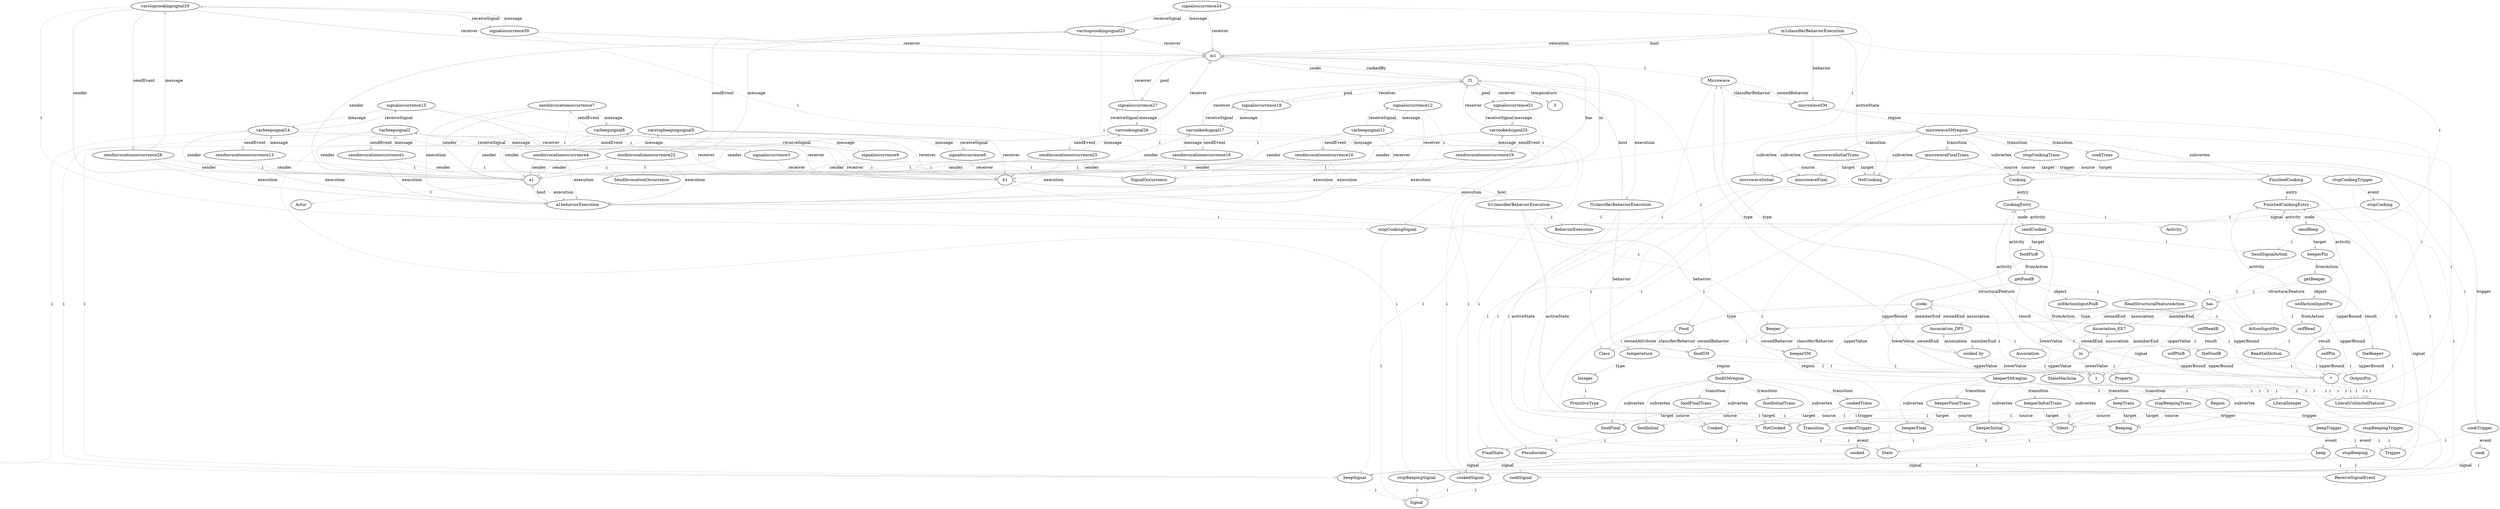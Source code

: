 digraph umlMetamodel {
	"Food" -> "Class" [label="i", color="lightgrey"]
	"Food" -> "foodSM" [label="classifierBehavior", color="grey"]
	"Food" -> "temperature" [label="ownedAttribute", color="grey"]
	"temperature" -> "Property" [label="i", color="lightgrey"]
	"temperature" -> "Integer" [label="type", color="grey"]
	"Integer" -> "PrimitiveType" [label="i", color="lightgrey"]
	"Food" -> "foodSM" [label="ownedBehavior", color="grey"]
	"foodSM" -> "StateMachine" [label="i", color="lightgrey"]
	"foodSM" -> "foodSMregion" [label="region", color="grey"]
	"foodSMregion" -> "Region" [label="i", color="lightgrey"]
	"foodSMregion" -> "foodInitial" [label="subvertex", color="grey"]
	"foodInitial" -> "Pseudostate" [label="i", color="lightgrey"]
	"foodSMregion" -> "foodFinal" [label="subvertex", color="grey"]
	"foodFinal" -> "FinalState" [label="i", color="lightgrey"]
	"foodSMregion" -> "NotCooked" [label="subvertex", color="grey"]
	"NotCooked" -> "State" [label="i", color="lightgrey"]
	"foodSMregion" -> "Cooked" [label="subvertex", color="grey"]
	"Cooked" -> "State" [label="i", color="lightgrey"]
	"foodSMregion" -> "foodInitialTrans" [label="transition", color="grey"]
	"foodInitialTrans" -> "Transition" [label="i", color="lightgrey"]
	"foodInitialTrans" -> "NotCooked" [label="target", color="grey"]
	"foodInitialTrans" -> "foodInitial" [label="source", color="grey"]
	"foodSMregion" -> "foodFinalTrans" [label="transition", color="grey"]
	"foodFinalTrans" -> "Transition" [label="i", color="lightgrey"]
	"foodFinalTrans" -> "foodFinal" [label="target", color="grey"]
	"foodFinalTrans" -> "Cooked" [label="source", color="grey"]
	"foodSMregion" -> "cookedTrans" [label="transition", color="grey"]
	"cookedTrans" -> "Transition" [label="i", color="lightgrey"]
	"cookedTrans" -> "Cooked" [label="target", color="grey"]
	"cookedTrans" -> "NotCooked" [label="source", color="grey"]
	"cookedTrans" -> "cookedTrigger" [label="trigger", color="grey"]
	"cookedTrigger" -> "Trigger" [label="i", color="lightgrey"]
	"cookedTrigger" -> "cooked" [label="event", color="grey"]
	"Microwave" -> "Class" [label="i", color="lightgrey"]
	"Microwave" -> "microwaveSM" [label="classifierBehavior", color="grey"]
	"Microwave" -> "microwaveSM" [label="ownedBehavior", color="grey"]
	"microwaveSM" -> "StateMachine" [label="i", color="lightgrey"]
	"microwaveSM" -> "microwaveSMregion" [label="region", color="grey"]
	"microwaveSMregion" -> "Region" [label="i", color="lightgrey"]
	"microwaveSMregion" -> "microwaveInitial" [label="subvertex", color="grey"]
	"microwaveInitial" -> "Pseudostate" [label="i", color="lightgrey"]
	"microwaveSMregion" -> "microwaveFinal" [label="subvertex", color="grey"]
	"microwaveFinal" -> "FinalState" [label="i", color="lightgrey"]
	"microwaveSMregion" -> "NotCooking" [label="subvertex", color="grey"]
	"NotCooking" -> "State" [label="i", color="lightgrey"]
	"microwaveSMregion" -> "Cooking" [label="subvertex", color="grey"]
	"Cooking" -> "State" [label="i", color="lightgrey"]
	"Cooking" -> "CookingEntry" [label="entry", color="grey"]
	"CookingEntry" -> "Activity" [label="i", color="lightgrey"]
	"CookingEntry" -> "sendCooked" [label="node", color="grey"]
	"sendCooked" -> "CookingEntry" [label="activity", color="grey"]
	"sendCooked" -> "SendSignalAction" [label="i", color="lightgrey"]
	"sendCooked" -> "cookedSignal" [label="signal", color="grey"]
	"sendCooked" -> "foodPinB" [label="target", color="grey"]
	"foodPinB" -> "ActionInputPin" [label="i", color="lightgrey"]
	"foodPinB" -> "*" [label="upperBound", color="grey"]
	"*" -> "LiteralUnlimitedNatural" [label="i", color="lightgrey"]
	"foodPinB" -> "getFoodB" [label="fromAction", color="grey"]
	"getFoodB" -> "CookingEntry" [label="activity", color="grey"]
	"getFoodB" -> "ReadStructuralFeatureAction" [label="i", color="lightgrey"]
	"getFoodB" -> "cooks" [label="structuralFeature", color="grey"]
	"getFoodB" -> "selfActionInputPinB" [label="object", color="grey"]
	"selfActionInputPinB" -> "ActionInputPin" [label="i", color="lightgrey"]
	"selfActionInputPinB" -> "*" [label="upperBound", color="grey"]
	"*" -> "LiteralUnlimitedNatural" [label="i", color="lightgrey"]
	"selfActionInputPinB" -> "selfReadB" [label="fromAction", color="grey"]
	"selfReadB" -> "CookingEntry" [label="activity", color="grey"]
	"selfReadB" -> "ReadSelfAction" [label="i", color="lightgrey"]
	"selfReadB" -> "selfPinB" [label="result", color="grey"]
	"selfPinB" -> "OutputPin" [label="i", color="lightgrey"]
	"selfPinB" -> "*" [label="upperBound", color="grey"]
	"*" -> "LiteralUnlimitedNatural" [label="i", color="lightgrey"]
	"getFoodB" -> "theFoodB" [label="result", color="grey"]
	"theFoodB" -> "OutputPin" [label="i", color="lightgrey"]
	"theFoodB" -> "*" [label="upperBound", color="grey"]
	"*" -> "LiteralUnlimitedNatural" [label="i", color="lightgrey"]
	"microwaveSMregion" -> "FinishedCooking" [label="subvertex", color="grey"]
	"FinishedCooking" -> "State" [label="i", color="lightgrey"]
	"FinishedCooking" -> "FinishedCookingEntry" [label="entry", color="grey"]
	"FinishedCookingEntry" -> "Activity" [label="i", color="lightgrey"]
	"FinishedCookingEntry" -> "sendBeep" [label="node", color="grey"]
	"sendBeep" -> "FinishedCookingEntry" [label="activity", color="grey"]
	"sendBeep" -> "SendSignalAction" [label="i", color="lightgrey"]
	"sendBeep" -> "beepSignal" [label="signal", color="grey"]
	"sendBeep" -> "beeperPin" [label="target", color="grey"]
	"beeperPin" -> "ActionInputPin" [label="i", color="lightgrey"]
	"beeperPin" -> "*" [label="upperBound", color="grey"]
	"*" -> "LiteralUnlimitedNatural" [label="i", color="lightgrey"]
	"beeperPin" -> "getBeeper" [label="fromAction", color="grey"]
	"getBeeper" -> "FinishedCookingEntry" [label="activity", color="grey"]
	"getBeeper" -> "ReadStructuralFeatureAction" [label="i", color="lightgrey"]
	"getBeeper" -> "has" [label="structuralFeature", color="grey"]
	"getBeeper" -> "selfActionInputPin" [label="object", color="grey"]
	"selfActionInputPin" -> "ActionInputPin" [label="i", color="lightgrey"]
	"selfActionInputPin" -> "*" [label="upperBound", color="grey"]
	"*" -> "LiteralUnlimitedNatural" [label="i", color="lightgrey"]
	"selfActionInputPin" -> "selfRead" [label="fromAction", color="grey"]
	"selfRead" -> "FinishedCookingEntry" [label="activity", color="grey"]
	"selfRead" -> "ReadSelfAction" [label="i", color="lightgrey"]
	"selfRead" -> "selfPin" [label="result", color="grey"]
	"selfPin" -> "OutputPin" [label="i", color="lightgrey"]
	"selfPin" -> "*" [label="upperBound", color="grey"]
	"*" -> "LiteralUnlimitedNatural" [label="i", color="lightgrey"]
	"getBeeper" -> "theBeeper" [label="result", color="grey"]
	"theBeeper" -> "OutputPin" [label="i", color="lightgrey"]
	"theBeeper" -> "*" [label="upperBound", color="grey"]
	"*" -> "LiteralUnlimitedNatural" [label="i", color="lightgrey"]
	"microwaveSMregion" -> "microwaveInitialTrans" [label="transition", color="grey"]
	"microwaveInitialTrans" -> "Transition" [label="i", color="lightgrey"]
	"microwaveInitialTrans" -> "NotCooking" [label="target", color="grey"]
	"microwaveInitialTrans" -> "microwaveInitial" [label="source", color="grey"]
	"microwaveSMregion" -> "microwaveFinalTrans" [label="transition", color="grey"]
	"microwaveFinalTrans" -> "Transition" [label="i", color="lightgrey"]
	"microwaveFinalTrans" -> "microwaveFinal" [label="target", color="grey"]
	"microwaveFinalTrans" -> "FinishedCooking" [label="source", color="grey"]
	"microwaveSMregion" -> "cookTrans" [label="transition", color="grey"]
	"cookTrans" -> "Transition" [label="i", color="lightgrey"]
	"cookTrans" -> "Cooking" [label="target", color="grey"]
	"cookTrans" -> "NotCooking" [label="source", color="grey"]
	"cookTrans" -> "cookTrigger" [label="trigger", color="grey"]
	"cookTrigger" -> "Trigger" [label="i", color="lightgrey"]
	"cookTrigger" -> "cook" [label="event", color="grey"]
	"microwaveSMregion" -> "stopCookingTrans" [label="transition", color="grey"]
	"stopCookingTrans" -> "Transition" [label="i", color="lightgrey"]
	"stopCookingTrans" -> "FinishedCooking" [label="target", color="grey"]
	"stopCookingTrans" -> "Cooking" [label="source", color="grey"]
	"stopCookingTrans" -> "stopCookingTrigger" [label="trigger", color="grey"]
	"stopCookingTrigger" -> "Trigger" [label="i", color="lightgrey"]
	"stopCookingTrigger" -> "stopCooking" [label="event", color="grey"]
	"Beeper" -> "Class" [label="i", color="lightgrey"]
	"Beeper" -> "beeperSM" [label="classifierBehavior", color="grey"]
	"Beeper" -> "beeperSM" [label="ownedBehavior", color="grey"]
	"beeperSM" -> "StateMachine" [label="i", color="lightgrey"]
	"beeperSM" -> "beeperSMregion" [label="region", color="grey"]
	"beeperSMregion" -> "Region" [label="i", color="lightgrey"]
	"beeperSMregion" -> "beeperInitial" [label="subvertex", color="grey"]
	"beeperInitial" -> "Pseudostate" [label="i", color="lightgrey"]
	"beeperSMregion" -> "beeperFinal" [label="subvertex", color="grey"]
	"beeperFinal" -> "FinalState" [label="i", color="lightgrey"]
	"beeperSMregion" -> "Silent" [label="subvertex", color="grey"]
	"Silent" -> "State" [label="i", color="lightgrey"]
	"beeperSMregion" -> "Beeping" [label="subvertex", color="grey"]
	"Beeping" -> "State" [label="i", color="lightgrey"]
	"beeperSMregion" -> "beeperInitialTrans" [label="transition", color="grey"]
	"beeperInitialTrans" -> "Transition" [label="i", color="lightgrey"]
	"beeperInitialTrans" -> "Silent" [label="target", color="grey"]
	"beeperInitialTrans" -> "beeperInitial" [label="source", color="grey"]
	"beeperSMregion" -> "beeperFinalTrans" [label="transition", color="grey"]
	"beeperFinalTrans" -> "Transition" [label="i", color="lightgrey"]
	"beeperFinalTrans" -> "beeperFinal" [label="target", color="grey"]
	"beeperFinalTrans" -> "Silent" [label="source", color="grey"]
	"beeperSMregion" -> "beepTrans" [label="transition", color="grey"]
	"beepTrans" -> "Transition" [label="i", color="lightgrey"]
	"beepTrans" -> "Beeping" [label="target", color="grey"]
	"beepTrans" -> "Silent" [label="source", color="grey"]
	"beepTrigger" -> "Trigger" [label="i", color="lightgrey"]
	"beeperSMregion" -> "stopBeepingTrans" [label="transition", color="grey"]
	"stopBeepingTrans" -> "Transition" [label="i", color="lightgrey"]
	"stopBeepingTrans" -> "Silent" [label="target", color="grey"]
	"stopBeepingTrans" -> "Beeping" [label="source", color="grey"]
	"stopBeepingTrigger" -> "Trigger" [label="i", color="lightgrey"]
	"cooked" -> "ReceiveSignalEvent" [label="i", color="lightgrey"]
	"cooked" -> "cookedSignal" [label="signal", color="grey"]
	"cookedSignal" -> "Signal" [label="i", color="lightgrey"]
	"stopCooking" -> "ReceiveSignalEvent" [label="i", color="lightgrey"]
	"stopCooking" -> "stopCookingSignal" [label="signal", color="grey"]
	"stopCookingSignal" -> "Signal" [label="i", color="lightgrey"]
	"cook" -> "ReceiveSignalEvent" [label="i", color="lightgrey"]
	"cook" -> "cookSignal" [label="signal", color="grey"]
	"cookSignal" -> "Signal" [label="i", color="lightgrey"]
	"stopBeeping" -> "ReceiveSignalEvent" [label="i", color="lightgrey"]
	"stopBeeping" -> "stopBeepingSignal" [label="signal", color="grey"]
	"stopBeepingSignal" -> "Signal" [label="i", color="lightgrey"]
	"beep" -> "ReceiveSignalEvent" [label="i", color="lightgrey"]
	"beep" -> "beepSignal" [label="signal", color="grey"]
	"beepSignal" -> "Signal" [label="i", color="lightgrey"]
	"Association_DP3" -> "Association" [label="i", color="lightgrey"]
	"Association_DP3" -> "cooks" [label="memberEnd", color="grey"]
	"Association_DP3" -> "cooked by" [label="memberEnd", color="grey"]
	"Association_DP3" -> "cooks" [label="ownedEnd", color="grey"]
	"cooks" -> "Property" [label="i", color="lightgrey"]
	"cooks" -> "Food" [label="type", color="grey"]
	"cooks" -> "Association_DP3" [label="association", color="grey"]
	"cooks" -> "1" [label="upperValue", color="grey"]
	"1" -> "LiteralUnlimitedNatural" [label="i", color="lightgrey"]
	"cooks" -> "1" [label="lowerValue", color="grey"]
	"1" -> "LiteralInteger" [label="i", color="lightgrey"]
	"Association_DP3" -> "cooked by" [label="ownedEnd", color="grey"]
	"cooked by" -> "Property" [label="i", color="lightgrey"]
	"cooked by" -> "Microwave" [label="type", color="grey"]
	"cooked by" -> "Association_DP3" [label="association", color="grey"]
	"cooked by" -> "1" [label="upperValue", color="grey"]
	"1" -> "LiteralUnlimitedNatural" [label="i", color="lightgrey"]
	"cooked by" -> "1" [label="lowerValue", color="grey"]
	"1" -> "LiteralInteger" [label="i", color="lightgrey"]
	"Association_EE7" -> "Association" [label="i", color="lightgrey"]
	"Association_EE7" -> "has" [label="memberEnd", color="grey"]
	"Association_EE7" -> "in" [label="memberEnd", color="grey"]
	"Association_EE7" -> "has" [label="ownedEnd", color="grey"]
	"has" -> "Property" [label="i", color="lightgrey"]
	"has" -> "Beeper" [label="type", color="grey"]
	"has" -> "Association_EE7" [label="association", color="grey"]
	"has" -> "1" [label="upperValue", color="grey"]
	"1" -> "LiteralUnlimitedNatural" [label="i", color="lightgrey"]
	"has" -> "1" [label="lowerValue", color="grey"]
	"1" -> "LiteralInteger" [label="i", color="lightgrey"]
	"Association_EE7" -> "in" [label="ownedEnd", color="grey"]
	"in" -> "Property" [label="i", color="lightgrey"]
	"in" -> "Microwave" [label="type", color="grey"]
	"in" -> "Association_EE7" [label="association", color="grey"]
	"in" -> "1" [label="upperValue", color="grey"]
	"1" -> "LiteralUnlimitedNatural" [label="i", color="lightgrey"]
	"in" -> "1" [label="lowerValue", color="grey"]
	"1" -> "LiteralInteger" [label="i", color="lightgrey"]
	"m1" -> "Microwave" [label="i", color="lightgrey"]
	"m1classifierBehaviorExecution" -> "BehaviorExecution" [label="i", color="lightgrey"]
	"m1" -> "m1classifierBehaviorExecution" [label="execution", color="grey"]
	"m1classifierBehaviorExecution" -> "m1" [label="host", color="grey"]
	"m1classifierBehaviorExecution" -> "microwaveSM" [label="behavior", color="grey"]
	"m1classifierBehaviorExecution" -> "NotCooking" [label="activeState", color="grey"]
	"f1" -> "Food" [label="i", color="lightgrey"]
	"f1classifierBehaviorExecution" -> "BehaviorExecution" [label="i", color="lightgrey"]
	"f1" -> "f1classifierBehaviorExecution" [label="execution", color="grey"]
	"f1classifierBehaviorExecution" -> "f1" [label="host", color="grey"]
	"f1classifierBehaviorExecution" -> "foodSM" [label="behavior", color="grey"]
	"f1classifierBehaviorExecution" -> "NotCooked" [label="activeState", color="grey"]
	"f1" -> "3" [label="temperature", color="grey"]
	"b1" -> "Beeper" [label="i", color="lightgrey"]
	"b1classifierBehaviorExecution" -> "BehaviorExecution" [label="i", color="lightgrey"]
	"b1" -> "b1classifierBehaviorExecution" [label="execution", color="grey"]
	"b1classifierBehaviorExecution" -> "b1" [label="host", color="grey"]
	"b1classifierBehaviorExecution" -> "beeperSM" [label="behavior", color="grey"]
	"m1" -> "f1" [label="cooks", color="grey"]
	"f1" -> "m1" [label="cookedBy", color="grey"]
	"m1" -> "b1" [label="has", color="grey"]
	"b1" -> "m1" [label="in", color="grey"]
	"a1" -> "Actor" [label="i", color="lightgrey"]
	"a1behaviorExecution" -> "BehaviorExecution" [label="i", color="lightgrey"]
	"a1" -> "a1behaviorExecution" [label="execution", color="grey"]
	"a1behaviorExecution" -> "a1" [label="host", color="grey"]
	"sendinvocationoccurrence1" -> "SendInvocationOccurrence" [label="i", color="lightgrey"]
	"sendinvocationoccurrence1" -> "varbeepsignal2" [label="message", color="grey"]
	"varbeepsignal2" -> "sendinvocationoccurrence1" [label="sendEvent", color="grey"]
	"varbeepsignal2" -> "signaloccurrence3" [label="receiveSignal", color="grey"]
	"signaloccurrence3" -> "varbeepsignal2" [label="message", color="grey"]
	"signaloccurrence3" -> "SignalOccurrence" [label="i", color="lightgrey"]
	"varbeepsignal2" -> "beepSignal" [label="i", color="lightgrey"]
	"signaloccurrence3" -> "b1" [label="receiver", color="grey"]
	"varbeepsignal2" -> "a1" [label="sender", color="grey"]
	"sendinvocationoccurrence1" -> "a1" [label="sender", color="grey"]
	"varbeepsignal2" -> "b1" [label="receiver", color="grey"]
	"sendinvocationoccurrence1" -> "a1behaviorExecution" [label="execution", color="grey"]
	"sendinvocationoccurrence4" -> "SendInvocationOccurrence" [label="i", color="lightgrey"]
	"sendinvocationoccurrence4" -> "varstopbeepingsignal5" [label="message", color="grey"]
	"varstopbeepingsignal5" -> "sendinvocationoccurrence4" [label="sendEvent", color="grey"]
	"varstopbeepingsignal5" -> "signaloccurrence6" [label="receiveSignal", color="grey"]
	"signaloccurrence6" -> "varstopbeepingsignal5" [label="message", color="grey"]
	"signaloccurrence6" -> "SignalOccurrence" [label="i", color="lightgrey"]
	"varstopbeepingsignal5" -> "stopBeepingSignal" [label="i", color="lightgrey"]
	"signaloccurrence6" -> "b1" [label="receiver", color="grey"]
	"varstopbeepingsignal5" -> "a1" [label="sender", color="grey"]
	"sendinvocationoccurrence4" -> "a1" [label="sender", color="grey"]
	"varstopbeepingsignal5" -> "b1" [label="receiver", color="grey"]
	"sendinvocationoccurrence4" -> "a1behaviorExecution" [label="execution", color="grey"]
	"stopBeepingTrigger" -> "stopBeeping" [label="event", color="grey"]
	"stopBeepingTrans" -> "stopBeepingTrigger" [label="trigger", color="grey"]
	"sendinvocationoccurrence7" -> "SendInvocationOccurrence" [label="i", color="lightgrey"]
	"sendinvocationoccurrence7" -> "varbeepsignal8" [label="message", color="grey"]
	"varbeepsignal8" -> "sendinvocationoccurrence7" [label="sendEvent", color="grey"]
	"varbeepsignal8" -> "signaloccurrence9" [label="receiveSignal", color="grey"]
	"signaloccurrence9" -> "varbeepsignal8" [label="message", color="grey"]
	"signaloccurrence9" -> "SignalOccurrence" [label="i", color="lightgrey"]
	"varbeepsignal8" -> "beepSignal" [label="i", color="lightgrey"]
	"signaloccurrence9" -> "b1" [label="receiver", color="grey"]
	"varbeepsignal8" -> "a1" [label="sender", color="grey"]
	"sendinvocationoccurrence7" -> "a1" [label="sender", color="grey"]
	"varbeepsignal8" -> "b1" [label="receiver", color="grey"]
	"sendinvocationoccurrence7" -> "a1behaviorExecution" [label="execution", color="grey"]
	"beepTrigger" -> "beep" [label="event", color="grey"]
	"beepTrans" -> "beepTrigger" [label="trigger", color="grey"]
	"b1classifierBehaviorExecution" -> "Beeping" [label="activeState", color="grey"]
	"sendinvocationoccurrence10" -> "SendInvocationOccurrence" [label="i", color="lightgrey"]
	"sendinvocationoccurrence10" -> "varbeepsignal11" [label="message", color="grey"]
	"varbeepsignal11" -> "sendinvocationoccurrence10" [label="sendEvent", color="grey"]
	"varbeepsignal11" -> "signaloccurrence12" [label="receiveSignal", color="grey"]
	"signaloccurrence12" -> "varbeepsignal11" [label="message", color="grey"]
	"signaloccurrence12" -> "SignalOccurrence" [label="i", color="lightgrey"]
	"varbeepsignal11" -> "beepSignal" [label="i", color="lightgrey"]
	"signaloccurrence12" -> "b1" [label="receiver", color="grey"]
	"varbeepsignal11" -> "a1" [label="sender", color="grey"]
	"sendinvocationoccurrence10" -> "a1" [label="sender", color="grey"]
	"varbeepsignal11" -> "b1" [label="receiver", color="grey"]
	"sendinvocationoccurrence10" -> "a1behaviorExecution" [label="execution", color="grey"]
	"sendinvocationoccurrence13" -> "SendInvocationOccurrence" [label="i", color="lightgrey"]
	"sendinvocationoccurrence13" -> "varbeepsignal14" [label="message", color="grey"]
	"varbeepsignal14" -> "sendinvocationoccurrence13" [label="sendEvent", color="grey"]
	"varbeepsignal14" -> "signaloccurrence15" [label="receiveSignal", color="grey"]
	"signaloccurrence15" -> "varbeepsignal14" [label="message", color="grey"]
	"signaloccurrence15" -> "SignalOccurrence" [label="i", color="lightgrey"]
	"varbeepsignal14" -> "beepSignal" [label="i", color="lightgrey"]
	"signaloccurrence15" -> "b1" [label="receiver", color="grey"]
	"varbeepsignal14" -> "a1" [label="sender", color="grey"]
	"sendinvocationoccurrence13" -> "a1" [label="sender", color="grey"]
	"varbeepsignal14" -> "b1" [label="receiver", color="grey"]
	"sendinvocationoccurrence13" -> "a1behaviorExecution" [label="execution", color="grey"]
	"sendinvocationoccurrence16" -> "SendInvocationOccurrence" [label="i", color="lightgrey"]
	"sendinvocationoccurrence16" -> "varcookedsignal17" [label="message", color="grey"]
	"varcookedsignal17" -> "sendinvocationoccurrence16" [label="sendEvent", color="grey"]
	"varcookedsignal17" -> "signaloccurrence18" [label="receiveSignal", color="grey"]
	"signaloccurrence18" -> "varcookedsignal17" [label="message", color="grey"]
	"signaloccurrence18" -> "SignalOccurrence" [label="i", color="lightgrey"]
	"varcookedsignal17" -> "cookedSignal" [label="i", color="lightgrey"]
	"signaloccurrence18" -> "f1" [label="receiver", color="grey"]
	"f1" -> "signaloccurrence18" [label="pool", color="grey"]
	"varcookedsignal17" -> "a1" [label="sender", color="grey"]
	"sendinvocationoccurrence16" -> "a1" [label="sender", color="grey"]
	"varcookedsignal17" -> "f1" [label="receiver", color="grey"]
	"sendinvocationoccurrence16" -> "a1behaviorExecution" [label="execution", color="grey"]
	"sendinvocationoccurrence19" -> "SendInvocationOccurrence" [label="i", color="lightgrey"]
	"sendinvocationoccurrence19" -> "varcookedsignal20" [label="message", color="grey"]
	"varcookedsignal20" -> "sendinvocationoccurrence19" [label="sendEvent", color="grey"]
	"varcookedsignal20" -> "signaloccurrence21" [label="receiveSignal", color="grey"]
	"signaloccurrence21" -> "varcookedsignal20" [label="message", color="grey"]
	"signaloccurrence21" -> "SignalOccurrence" [label="i", color="lightgrey"]
	"varcookedsignal20" -> "cookedSignal" [label="i", color="lightgrey"]
	"signaloccurrence21" -> "f1" [label="receiver", color="grey"]
	"f1" -> "signaloccurrence21" [label="pool", color="grey"]
	"varcookedsignal20" -> "a1" [label="sender", color="grey"]
	"sendinvocationoccurrence19" -> "a1" [label="sender", color="grey"]
	"varcookedsignal20" -> "f1" [label="receiver", color="grey"]
	"sendinvocationoccurrence19" -> "a1behaviorExecution" [label="execution", color="grey"]
	"sendinvocationoccurrence22" -> "SendInvocationOccurrence" [label="i", color="lightgrey"]
	"sendinvocationoccurrence22" -> "varstopcookingsignal23" [label="message", color="grey"]
	"varstopcookingsignal23" -> "sendinvocationoccurrence22" [label="sendEvent", color="grey"]
	"varstopcookingsignal23" -> "signaloccurrence24" [label="receiveSignal", color="grey"]
	"signaloccurrence24" -> "varstopcookingsignal23" [label="message", color="grey"]
	"signaloccurrence24" -> "SignalOccurrence" [label="i", color="lightgrey"]
	"varstopcookingsignal23" -> "stopCookingSignal" [label="i", color="lightgrey"]
	"signaloccurrence24" -> "m1" [label="receiver", color="grey"]
	"varstopcookingsignal23" -> "a1" [label="sender", color="grey"]
	"sendinvocationoccurrence22" -> "a1" [label="sender", color="grey"]
	"varstopcookingsignal23" -> "m1" [label="receiver", color="grey"]
	"sendinvocationoccurrence22" -> "a1behaviorExecution" [label="execution", color="grey"]
	"sendinvocationoccurrence25" -> "SendInvocationOccurrence" [label="i", color="lightgrey"]
	"sendinvocationoccurrence25" -> "varcooksignal26" [label="message", color="grey"]
	"varcooksignal26" -> "sendinvocationoccurrence25" [label="sendEvent", color="grey"]
	"varcooksignal26" -> "signaloccurrence27" [label="receiveSignal", color="grey"]
	"signaloccurrence27" -> "varcooksignal26" [label="message", color="grey"]
	"signaloccurrence27" -> "SignalOccurrence" [label="i", color="lightgrey"]
	"varcooksignal26" -> "cookSignal" [label="i", color="lightgrey"]
	"signaloccurrence27" -> "m1" [label="receiver", color="grey"]
	"m1" -> "signaloccurrence27" [label="pool", color="grey"]
	"varcooksignal26" -> "a1" [label="sender", color="grey"]
	"sendinvocationoccurrence25" -> "a1" [label="sender", color="grey"]
	"varcooksignal26" -> "m1" [label="receiver", color="grey"]
	"sendinvocationoccurrence25" -> "a1behaviorExecution" [label="execution", color="grey"]
	"sendinvocationoccurrence28" -> "SendInvocationOccurrence" [label="i", color="lightgrey"]
	"sendinvocationoccurrence28" -> "varstopcookingsignal29" [label="message", color="grey"]
	"varstopcookingsignal29" -> "sendinvocationoccurrence28" [label="sendEvent", color="grey"]
	"varstopcookingsignal29" -> "signaloccurrence30" [label="receiveSignal", color="grey"]
	"signaloccurrence30" -> "varstopcookingsignal29" [label="message", color="grey"]
	"signaloccurrence30" -> "SignalOccurrence" [label="i", color="lightgrey"]
	"varstopcookingsignal29" -> "stopCookingSignal" [label="i", color="lightgrey"]
	"signaloccurrence30" -> "m1" [label="receiver", color="grey"]
	"varstopcookingsignal29" -> "a1" [label="sender", color="grey"]
	"sendinvocationoccurrence28" -> "a1" [label="sender", color="grey"]
	"varstopcookingsignal29" -> "m1" [label="receiver", color="grey"]
	"sendinvocationoccurrence28" -> "a1behaviorExecution" [label="execution", color="grey"]
}
